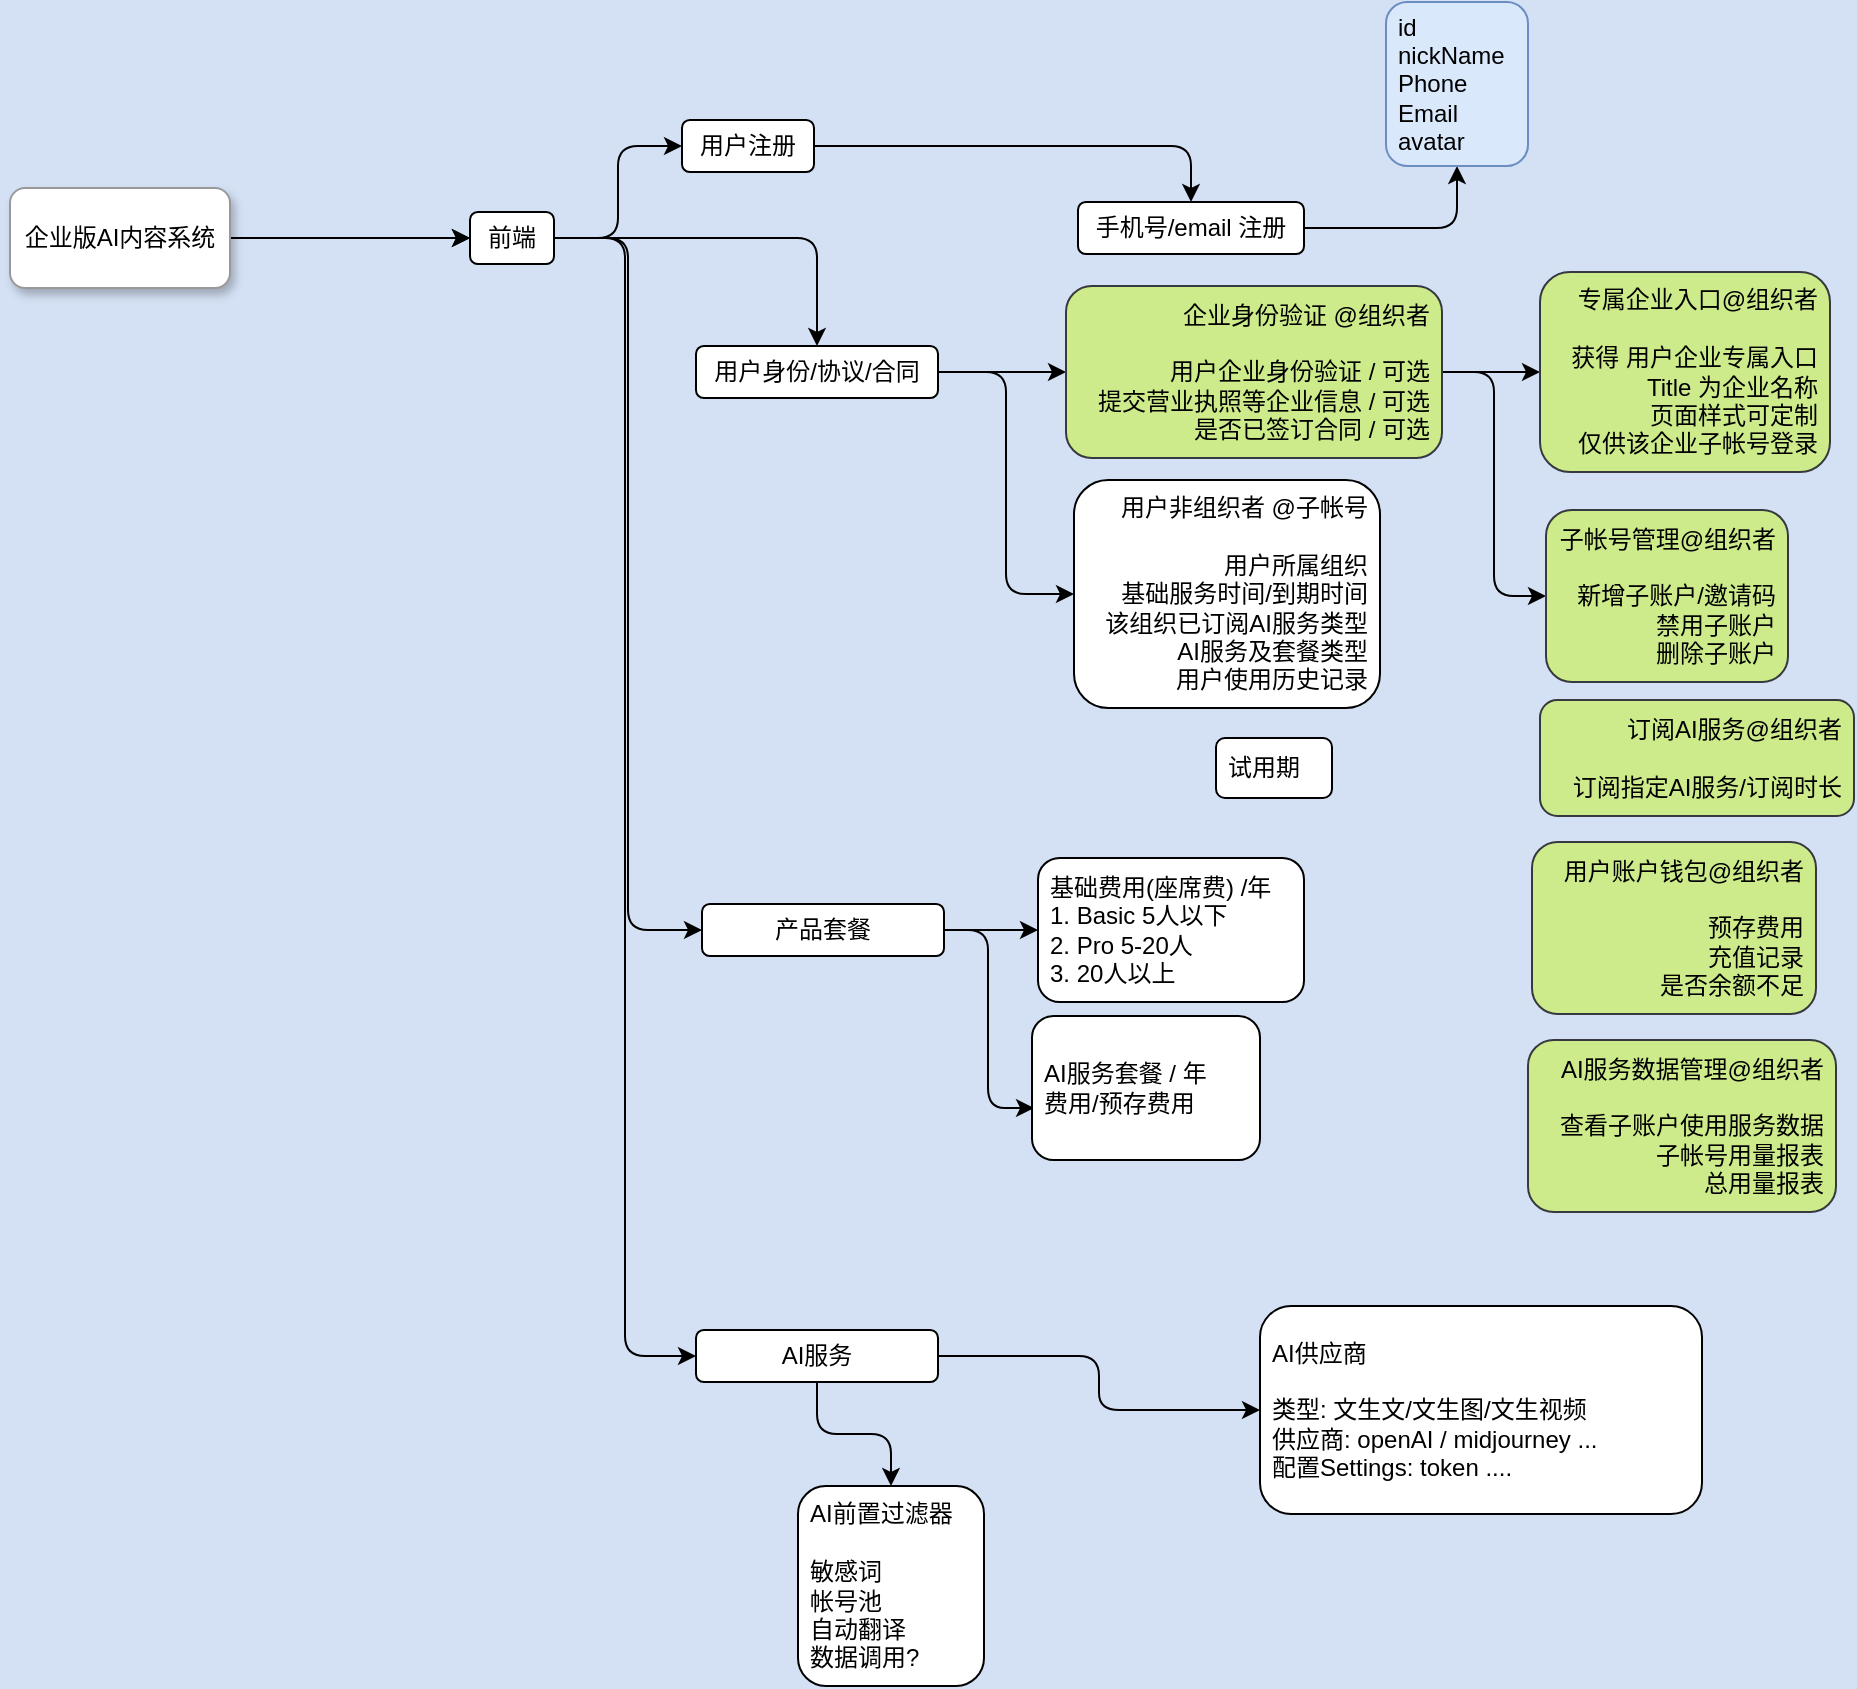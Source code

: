<mxfile version="21.6.9" type="github">
  <diagram name="第 1 页" id="IOFBIGlpEkWvhjMVzclq">
    <mxGraphModel dx="2341" dy="1535" grid="0" gridSize="10" guides="1" tooltips="1" connect="1" arrows="1" fold="1" page="0" pageScale="1" pageWidth="1169" pageHeight="1654" background="#D4E1F5" math="0" shadow="0">
      <root>
        <mxCell id="0" />
        <mxCell id="1" parent="0" />
        <mxCell id="lve1HU6sVbhPU620Vps4-4" value="" style="edgeStyle=orthogonalEdgeStyle;rounded=1;orthogonalLoop=1;jettySize=auto;html=1;spacingLeft=4;spacingBottom=4;spacingTop=4;spacingRight=4;" edge="1" parent="1" source="lve1HU6sVbhPU620Vps4-2" target="lve1HU6sVbhPU620Vps4-3">
          <mxGeometry relative="1" as="geometry" />
        </mxCell>
        <mxCell id="lve1HU6sVbhPU620Vps4-5" value="" style="edgeStyle=orthogonalEdgeStyle;rounded=1;orthogonalLoop=1;jettySize=auto;html=1;spacingLeft=4;spacingBottom=4;spacingTop=4;spacingRight=4;" edge="1" parent="1" source="lve1HU6sVbhPU620Vps4-2" target="lve1HU6sVbhPU620Vps4-3">
          <mxGeometry relative="1" as="geometry" />
        </mxCell>
        <mxCell id="lve1HU6sVbhPU620Vps4-2" value="企业版AI内容系统" style="html=1;whiteSpace=wrap;rounded=1;glass=0;shadow=1;strokeColor=#999999;spacingLeft=4;spacingBottom=4;spacingTop=4;spacingRight=4;" vertex="1" parent="1">
          <mxGeometry x="99" y="40" width="110" height="50" as="geometry" />
        </mxCell>
        <mxCell id="lve1HU6sVbhPU620Vps4-24" value="" style="edgeStyle=orthogonalEdgeStyle;rounded=1;orthogonalLoop=1;jettySize=auto;html=1;fontFamily=Helvetica;fontSize=12;fontColor=default;entryX=0;entryY=0.5;entryDx=0;entryDy=0;spacingLeft=4;spacingBottom=4;spacingTop=4;spacingRight=4;" edge="1" parent="1" source="lve1HU6sVbhPU620Vps4-3" target="lve1HU6sVbhPU620Vps4-10">
          <mxGeometry relative="1" as="geometry" />
        </mxCell>
        <mxCell id="lve1HU6sVbhPU620Vps4-27" style="edgeStyle=orthogonalEdgeStyle;rounded=1;orthogonalLoop=1;jettySize=auto;html=1;fontFamily=Helvetica;fontSize=12;fontColor=default;spacingLeft=4;spacingBottom=4;spacingTop=4;spacingRight=4;" edge="1" parent="1" source="lve1HU6sVbhPU620Vps4-3" target="lve1HU6sVbhPU620Vps4-25">
          <mxGeometry relative="1" as="geometry" />
        </mxCell>
        <mxCell id="lve1HU6sVbhPU620Vps4-52" style="edgeStyle=orthogonalEdgeStyle;rounded=1;orthogonalLoop=1;jettySize=auto;html=1;entryX=0;entryY=0.5;entryDx=0;entryDy=0;fontFamily=Helvetica;fontSize=12;fontColor=default;" edge="1" parent="1" source="lve1HU6sVbhPU620Vps4-3" target="lve1HU6sVbhPU620Vps4-45">
          <mxGeometry relative="1" as="geometry" />
        </mxCell>
        <mxCell id="lve1HU6sVbhPU620Vps4-57" style="edgeStyle=orthogonalEdgeStyle;rounded=1;orthogonalLoop=1;jettySize=auto;html=1;entryX=0;entryY=0.5;entryDx=0;entryDy=0;fontFamily=Helvetica;fontSize=12;fontColor=default;" edge="1" parent="1" source="lve1HU6sVbhPU620Vps4-3" target="lve1HU6sVbhPU620Vps4-44">
          <mxGeometry relative="1" as="geometry" />
        </mxCell>
        <mxCell id="lve1HU6sVbhPU620Vps4-3" value="前端" style="whiteSpace=wrap;html=1;rounded=1;spacingLeft=4;spacingBottom=4;spacingTop=4;spacingRight=4;" vertex="1" parent="1">
          <mxGeometry x="329" y="52" width="42" height="26" as="geometry" />
        </mxCell>
        <mxCell id="lve1HU6sVbhPU620Vps4-14" value="" style="edgeStyle=orthogonalEdgeStyle;rounded=1;orthogonalLoop=1;jettySize=auto;html=1;fontFamily=Helvetica;fontSize=12;fontColor=default;spacingLeft=4;spacingBottom=4;spacingTop=4;spacingRight=4;" edge="1" parent="1" source="lve1HU6sVbhPU620Vps4-10" target="lve1HU6sVbhPU620Vps4-13">
          <mxGeometry relative="1" as="geometry" />
        </mxCell>
        <mxCell id="lve1HU6sVbhPU620Vps4-10" value="用户注册" style="whiteSpace=wrap;html=1;rounded=1;spacingLeft=4;spacingBottom=4;spacingTop=4;spacingRight=4;" vertex="1" parent="1">
          <mxGeometry x="435" y="6" width="66" height="26" as="geometry" />
        </mxCell>
        <mxCell id="lve1HU6sVbhPU620Vps4-16" value="" style="edgeStyle=orthogonalEdgeStyle;rounded=1;orthogonalLoop=1;jettySize=auto;html=1;fontFamily=Helvetica;fontSize=12;fontColor=default;spacingLeft=4;spacingBottom=4;spacingTop=4;spacingRight=4;" edge="1" parent="1" source="lve1HU6sVbhPU620Vps4-13" target="lve1HU6sVbhPU620Vps4-15">
          <mxGeometry relative="1" as="geometry" />
        </mxCell>
        <mxCell id="lve1HU6sVbhPU620Vps4-13" value="手机号/email 注册" style="whiteSpace=wrap;html=1;rounded=1;spacingLeft=4;spacingBottom=4;spacingTop=4;spacingRight=4;" vertex="1" parent="1">
          <mxGeometry x="633" y="47" width="113" height="26" as="geometry" />
        </mxCell>
        <mxCell id="lve1HU6sVbhPU620Vps4-15" value="id&lt;br&gt;nickName&lt;br&gt;Phone&lt;br&gt;Email&lt;br&gt;avatar" style="whiteSpace=wrap;html=1;rounded=1;fillColor=#dae8fc;strokeColor=#6c8ebf;align=left;spacingLeft=4;spacingBottom=4;spacingTop=4;spacingRight=4;" vertex="1" parent="1">
          <mxGeometry x="787" y="-53" width="71" height="82" as="geometry" />
        </mxCell>
        <mxCell id="lve1HU6sVbhPU620Vps4-30" style="edgeStyle=orthogonalEdgeStyle;rounded=1;orthogonalLoop=1;jettySize=auto;html=1;exitX=1;exitY=0.5;exitDx=0;exitDy=0;fontFamily=Helvetica;fontSize=12;fontColor=default;spacingLeft=4;spacingBottom=4;spacingTop=4;spacingRight=4;" edge="1" parent="1" source="lve1HU6sVbhPU620Vps4-25" target="lve1HU6sVbhPU620Vps4-29">
          <mxGeometry relative="1" as="geometry" />
        </mxCell>
        <mxCell id="lve1HU6sVbhPU620Vps4-31" style="edgeStyle=orthogonalEdgeStyle;rounded=1;orthogonalLoop=1;jettySize=auto;html=1;entryX=0;entryY=0.5;entryDx=0;entryDy=0;fontFamily=Helvetica;fontSize=12;fontColor=default;spacingLeft=4;spacingBottom=4;spacingTop=4;spacingRight=4;" edge="1" parent="1" source="lve1HU6sVbhPU620Vps4-25" target="lve1HU6sVbhPU620Vps4-28">
          <mxGeometry relative="1" as="geometry" />
        </mxCell>
        <mxCell id="lve1HU6sVbhPU620Vps4-25" value="用户身份/协议/合同" style="whiteSpace=wrap;html=1;rounded=1;spacingLeft=4;spacingBottom=4;spacingTop=4;spacingRight=4;" vertex="1" parent="1">
          <mxGeometry x="442" y="119" width="121" height="26" as="geometry" />
        </mxCell>
        <mxCell id="lve1HU6sVbhPU620Vps4-28" value="用户非组织者 @子帐号&lt;br&gt;&lt;br&gt;用户所属组织&lt;br&gt;基础服务时间/到期时间&lt;br&gt;该组织已订阅AI服务类型&lt;br&gt;AI服务及套餐类型&lt;br&gt;用户使用历史记录" style="whiteSpace=wrap;html=1;rounded=1;align=right;spacingLeft=4;spacingBottom=4;spacingTop=4;spacingRight=4;" vertex="1" parent="1">
          <mxGeometry x="631" y="186" width="153" height="114" as="geometry" />
        </mxCell>
        <mxCell id="lve1HU6sVbhPU620Vps4-39" value="" style="edgeStyle=orthogonalEdgeStyle;rounded=1;orthogonalLoop=1;jettySize=auto;html=1;fontFamily=Helvetica;fontSize=12;fontColor=default;" edge="1" parent="1" source="lve1HU6sVbhPU620Vps4-29" target="lve1HU6sVbhPU620Vps4-38">
          <mxGeometry relative="1" as="geometry" />
        </mxCell>
        <mxCell id="lve1HU6sVbhPU620Vps4-40" style="edgeStyle=orthogonalEdgeStyle;rounded=1;orthogonalLoop=1;jettySize=auto;html=1;entryX=0;entryY=0.5;entryDx=0;entryDy=0;fontFamily=Helvetica;fontSize=12;fontColor=default;" edge="1" parent="1" source="lve1HU6sVbhPU620Vps4-29" target="lve1HU6sVbhPU620Vps4-33">
          <mxGeometry relative="1" as="geometry" />
        </mxCell>
        <mxCell id="lve1HU6sVbhPU620Vps4-29" value="企业身份验证 @组织者&lt;br&gt;&lt;br&gt;用户企业身份验证 / 可选&lt;br&gt;提交营业执照等企业信息 / 可选&lt;br&gt;是否已签订合同 / 可选" style="whiteSpace=wrap;rounded=1;align=right;html=1;spacingLeft=4;spacingBottom=4;spacingTop=4;spacingRight=4;fillColor=#cdeb8b;strokeColor=#36393d;" vertex="1" parent="1">
          <mxGeometry x="627" y="89" width="188" height="86" as="geometry" />
        </mxCell>
        <mxCell id="lve1HU6sVbhPU620Vps4-33" value="子帐号管理@组织者&lt;br&gt;&lt;br&gt;新增子账户/邀请码&lt;br&gt;禁用子账户&lt;br&gt;删除子账户" style="whiteSpace=wrap;html=1;rounded=1;align=right;spacingLeft=4;spacingBottom=4;spacingTop=4;spacingRight=4;fillColor=#cdeb8b;strokeColor=#36393d;" vertex="1" parent="1">
          <mxGeometry x="867" y="201" width="121" height="86" as="geometry" />
        </mxCell>
        <mxCell id="lve1HU6sVbhPU620Vps4-38" value="专属企业入口@组织者&lt;br&gt;&lt;br&gt;获得 用户企业专属入口&lt;br&gt;Title 为企业名称&lt;br&gt;页面样式可定制&lt;br&gt;仅供该企业子帐号登录" style="whiteSpace=wrap;rounded=1;align=right;html=1;spacingLeft=4;spacingBottom=4;spacingTop=4;spacingRight=4;fillColor=#cdeb8b;strokeColor=#36393d;" vertex="1" parent="1">
          <mxGeometry x="864" y="82" width="145" height="100" as="geometry" />
        </mxCell>
        <mxCell id="lve1HU6sVbhPU620Vps4-41" value="订阅AI服务@组织者&lt;br&gt;&lt;br&gt;订阅指定AI服务/订阅时长&lt;br&gt;" style="whiteSpace=wrap;html=1;rounded=1;align=right;spacingLeft=4;spacingBottom=4;spacingTop=4;spacingRight=4;fillColor=#cdeb8b;strokeColor=#36393d;" vertex="1" parent="1">
          <mxGeometry x="864" y="296" width="157" height="58" as="geometry" />
        </mxCell>
        <mxCell id="lve1HU6sVbhPU620Vps4-42" value="AI服务数据管理@组织者&lt;br&gt;&lt;br&gt;查看子账户使用服务数据&lt;br&gt;子帐号用量报表&lt;br&gt;总用量报表" style="whiteSpace=wrap;html=1;rounded=1;align=right;spacingLeft=4;spacingBottom=4;spacingTop=4;spacingRight=4;fillColor=#cdeb8b;strokeColor=#36393d;" vertex="1" parent="1">
          <mxGeometry x="858" y="466" width="154" height="86" as="geometry" />
        </mxCell>
        <mxCell id="lve1HU6sVbhPU620Vps4-43" value="用户账户钱包@组织者&lt;br&gt;&lt;br&gt;预存费用&lt;br&gt;充值记录&lt;br&gt;是否余额不足" style="whiteSpace=wrap;html=1;rounded=1;align=right;spacingLeft=4;spacingBottom=4;spacingTop=4;spacingRight=4;fillColor=#cdeb8b;strokeColor=#36393d;" vertex="1" parent="1">
          <mxGeometry x="860" y="367" width="142" height="86" as="geometry" />
        </mxCell>
        <mxCell id="lve1HU6sVbhPU620Vps4-54" value="" style="edgeStyle=orthogonalEdgeStyle;rounded=1;orthogonalLoop=1;jettySize=auto;html=1;fontFamily=Helvetica;fontSize=12;fontColor=default;" edge="1" parent="1" source="lve1HU6sVbhPU620Vps4-44" target="lve1HU6sVbhPU620Vps4-53">
          <mxGeometry relative="1" as="geometry" />
        </mxCell>
        <mxCell id="lve1HU6sVbhPU620Vps4-44" value="AI服务" style="whiteSpace=wrap;html=1;rounded=1;spacingLeft=4;spacingBottom=4;spacingTop=4;spacingRight=4;" vertex="1" parent="1">
          <mxGeometry x="442" y="611" width="121" height="26" as="geometry" />
        </mxCell>
        <mxCell id="lve1HU6sVbhPU620Vps4-50" style="edgeStyle=orthogonalEdgeStyle;rounded=1;orthogonalLoop=1;jettySize=auto;html=1;fontFamily=Helvetica;fontSize=12;fontColor=default;" edge="1" parent="1" source="lve1HU6sVbhPU620Vps4-45" target="lve1HU6sVbhPU620Vps4-47">
          <mxGeometry relative="1" as="geometry" />
        </mxCell>
        <mxCell id="lve1HU6sVbhPU620Vps4-51" style="edgeStyle=orthogonalEdgeStyle;rounded=1;orthogonalLoop=1;jettySize=auto;html=1;entryX=0.009;entryY=0.639;entryDx=0;entryDy=0;entryPerimeter=0;fontFamily=Helvetica;fontSize=12;fontColor=default;" edge="1" parent="1" source="lve1HU6sVbhPU620Vps4-45" target="lve1HU6sVbhPU620Vps4-48">
          <mxGeometry relative="1" as="geometry" />
        </mxCell>
        <mxCell id="lve1HU6sVbhPU620Vps4-45" value="产品套餐" style="whiteSpace=wrap;html=1;rounded=1;spacingLeft=4;spacingBottom=4;spacingTop=4;spacingRight=4;" vertex="1" parent="1">
          <mxGeometry x="445" y="398" width="121" height="26" as="geometry" />
        </mxCell>
        <mxCell id="lve1HU6sVbhPU620Vps4-47" value="基础费用(座席费) /年&lt;br&gt;1. Basic 5人以下&lt;br&gt;2. Pro 5-20人&lt;br&gt;3. 20人以上" style="whiteSpace=wrap;html=1;rounded=1;spacingLeft=4;spacingBottom=4;spacingTop=4;spacingRight=4;align=left;" vertex="1" parent="1">
          <mxGeometry x="613" y="375" width="133" height="72" as="geometry" />
        </mxCell>
        <mxCell id="lve1HU6sVbhPU620Vps4-48" value="AI服务套餐 / 年&lt;br&gt;费用/预存费用" style="whiteSpace=wrap;html=1;rounded=1;spacingLeft=4;spacingBottom=4;spacingTop=4;spacingRight=4;align=left;" vertex="1" parent="1">
          <mxGeometry x="610" y="454" width="114" height="72" as="geometry" />
        </mxCell>
        <mxCell id="lve1HU6sVbhPU620Vps4-49" value="试用期" style="whiteSpace=wrap;html=1;rounded=1;spacingLeft=4;spacingBottom=4;spacingTop=4;spacingRight=4;align=left;" vertex="1" parent="1">
          <mxGeometry x="702" y="315" width="58" height="30" as="geometry" />
        </mxCell>
        <mxCell id="lve1HU6sVbhPU620Vps4-56" value="" style="edgeStyle=orthogonalEdgeStyle;rounded=1;orthogonalLoop=1;jettySize=auto;html=1;fontFamily=Helvetica;fontSize=12;fontColor=default;exitX=0.5;exitY=1;exitDx=0;exitDy=0;" edge="1" parent="1" source="lve1HU6sVbhPU620Vps4-44" target="lve1HU6sVbhPU620Vps4-55">
          <mxGeometry relative="1" as="geometry" />
        </mxCell>
        <mxCell id="lve1HU6sVbhPU620Vps4-53" value="AI供应商&lt;br&gt;&lt;br&gt;类型: 文生文/文生图/文生视频&lt;br&gt;供应商: openAI / midjourney ...&lt;br&gt;配置Settings: token ...." style="whiteSpace=wrap;html=1;rounded=1;spacingLeft=4;spacingBottom=4;spacingTop=4;spacingRight=4;align=left;" vertex="1" parent="1">
          <mxGeometry x="724" y="599" width="221" height="104" as="geometry" />
        </mxCell>
        <mxCell id="lve1HU6sVbhPU620Vps4-55" value="AI前置过滤器&lt;br&gt;&lt;br&gt;敏感词&lt;br&gt;帐号池&lt;br&gt;自动翻译&lt;br&gt;数据调用?" style="whiteSpace=wrap;html=1;rounded=1;spacingLeft=4;spacingBottom=4;spacingTop=4;spacingRight=4;align=left;" vertex="1" parent="1">
          <mxGeometry x="493" y="689" width="93" height="100" as="geometry" />
        </mxCell>
      </root>
    </mxGraphModel>
  </diagram>
</mxfile>
